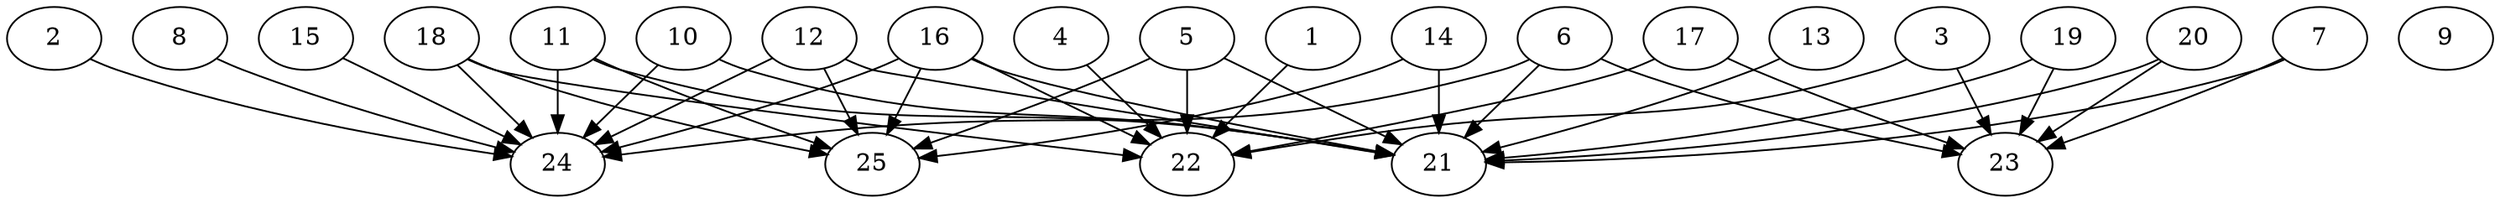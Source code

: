 // DAG automatically generated by daggen at Thu Oct  3 14:00:39 2019
// ./daggen --dot -n 25 --ccr 0.4 --fat 0.9 --regular 0.5 --density 0.7 --mindata 5242880 --maxdata 52428800 
digraph G {
  1 [size="36029440", alpha="0.08", expect_size="14411776"] 
  1 -> 22 [size ="14411776"]
  2 [size="19576320", alpha="0.04", expect_size="7830528"] 
  2 -> 24 [size ="7830528"]
  3 [size="27901440", alpha="0.14", expect_size="11160576"] 
  3 -> 22 [size ="11160576"]
  3 -> 23 [size ="11160576"]
  4 [size="91404800", alpha="0.14", expect_size="36561920"] 
  4 -> 22 [size ="36561920"]
  5 [size="96043520", alpha="0.08", expect_size="38417408"] 
  5 -> 21 [size ="38417408"]
  5 -> 22 [size ="38417408"]
  5 -> 25 [size ="38417408"]
  6 [size="22282240", alpha="0.18", expect_size="8912896"] 
  6 -> 21 [size ="8912896"]
  6 -> 23 [size ="8912896"]
  6 -> 24 [size ="8912896"]
  7 [size="51427840", alpha="0.14", expect_size="20571136"] 
  7 -> 21 [size ="20571136"]
  7 -> 23 [size ="20571136"]
  8 [size="130547200", alpha="0.04", expect_size="52218880"] 
  8 -> 24 [size ="52218880"]
  9 [size="30522880", alpha="0.03", expect_size="12209152"] 
  10 [size="43924480", alpha="0.15", expect_size="17569792"] 
  10 -> 21 [size ="17569792"]
  10 -> 24 [size ="17569792"]
  11 [size="37550080", alpha="0.05", expect_size="15020032"] 
  11 -> 21 [size ="15020032"]
  11 -> 24 [size ="15020032"]
  11 -> 25 [size ="15020032"]
  12 [size="87001600", alpha="0.07", expect_size="34800640"] 
  12 -> 21 [size ="34800640"]
  12 -> 24 [size ="34800640"]
  12 -> 25 [size ="34800640"]
  13 [size="111708160", alpha="0.18", expect_size="44683264"] 
  13 -> 21 [size ="44683264"]
  14 [size="75980800", alpha="0.12", expect_size="30392320"] 
  14 -> 21 [size ="30392320"]
  14 -> 25 [size ="30392320"]
  15 [size="42385920", alpha="0.15", expect_size="16954368"] 
  15 -> 24 [size ="16954368"]
  16 [size="90109440", alpha="0.04", expect_size="36043776"] 
  16 -> 21 [size ="36043776"]
  16 -> 22 [size ="36043776"]
  16 -> 24 [size ="36043776"]
  16 -> 25 [size ="36043776"]
  17 [size="79552000", alpha="0.00", expect_size="31820800"] 
  17 -> 22 [size ="31820800"]
  17 -> 23 [size ="31820800"]
  18 [size="43886080", alpha="0.10", expect_size="17554432"] 
  18 -> 22 [size ="17554432"]
  18 -> 24 [size ="17554432"]
  18 -> 25 [size ="17554432"]
  19 [size="67392000", alpha="0.02", expect_size="26956800"] 
  19 -> 21 [size ="26956800"]
  19 -> 23 [size ="26956800"]
  20 [size="83522560", alpha="0.04", expect_size="33409024"] 
  20 -> 21 [size ="33409024"]
  20 -> 23 [size ="33409024"]
  21 [size="56652800", alpha="0.09", expect_size="22661120"] 
  22 [size="87464960", alpha="0.15", expect_size="34985984"] 
  23 [size="126909440", alpha="0.04", expect_size="50763776"] 
  24 [size="117209600", alpha="0.06", expect_size="46883840"] 
  25 [size="72360960", alpha="0.02", expect_size="28944384"] 
}
